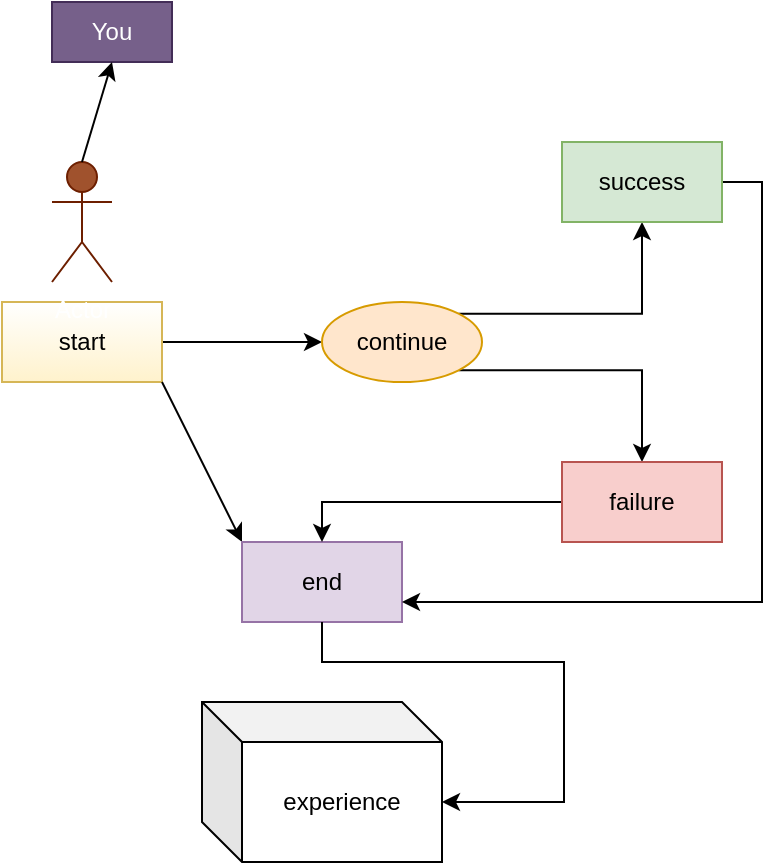 <mxfile version="24.7.12">
  <diagram name="Page-1" id="PkDRoGW1BW_z1SJljXOO">
    <mxGraphModel dx="1566" dy="622" grid="1" gridSize="10" guides="1" tooltips="1" connect="1" arrows="1" fold="1" page="1" pageScale="1" pageWidth="850" pageHeight="1100" math="0" shadow="0">
      <root>
        <mxCell id="0" />
        <mxCell id="1" parent="0" />
        <mxCell id="9JXMzdwp36f-KSLmsm1P-5" style="edgeStyle=orthogonalEdgeStyle;rounded=0;orthogonalLoop=1;jettySize=auto;html=1;exitX=1;exitY=0.5;exitDx=0;exitDy=0;" parent="1" source="9JXMzdwp36f-KSLmsm1P-1" target="9JXMzdwp36f-KSLmsm1P-4" edge="1">
          <mxGeometry relative="1" as="geometry" />
        </mxCell>
        <mxCell id="9JXMzdwp36f-KSLmsm1P-1" value="start" style="rounded=0;whiteSpace=wrap;html=1;fillColor=default;strokeColor=#d6b656;gradientColor=#FFF2CC;" parent="1" vertex="1">
          <mxGeometry x="40" y="360" width="80" height="40" as="geometry" />
        </mxCell>
        <mxCell id="9JXMzdwp36f-KSLmsm1P-2" value="" style="endArrow=classic;html=1;rounded=0;exitX=1;exitY=1;exitDx=0;exitDy=0;entryX=0;entryY=0;entryDx=0;entryDy=0;" parent="1" source="9JXMzdwp36f-KSLmsm1P-1" target="9JXMzdwp36f-KSLmsm1P-3" edge="1">
          <mxGeometry width="50" height="50" relative="1" as="geometry">
            <mxPoint x="130" y="380" as="sourcePoint" />
            <mxPoint x="160" y="380" as="targetPoint" />
          </mxGeometry>
        </mxCell>
        <mxCell id="9JXMzdwp36f-KSLmsm1P-3" value="end" style="rounded=0;whiteSpace=wrap;html=1;fillColor=#e1d5e7;strokeColor=#9673a6;" parent="1" vertex="1">
          <mxGeometry x="160" y="480" width="80" height="40" as="geometry" />
        </mxCell>
        <mxCell id="9JXMzdwp36f-KSLmsm1P-6" style="edgeStyle=orthogonalEdgeStyle;rounded=0;orthogonalLoop=1;jettySize=auto;html=1;exitX=1;exitY=0;exitDx=0;exitDy=0;entryX=0.5;entryY=1;entryDx=0;entryDy=0;" parent="1" source="9JXMzdwp36f-KSLmsm1P-4" target="9JXMzdwp36f-KSLmsm1P-11" edge="1">
          <mxGeometry relative="1" as="geometry">
            <mxPoint x="360" y="320" as="targetPoint" />
          </mxGeometry>
        </mxCell>
        <mxCell id="9JXMzdwp36f-KSLmsm1P-7" style="edgeStyle=orthogonalEdgeStyle;rounded=0;orthogonalLoop=1;jettySize=auto;html=1;exitX=1;exitY=1;exitDx=0;exitDy=0;entryX=0.5;entryY=0;entryDx=0;entryDy=0;" parent="1" source="9JXMzdwp36f-KSLmsm1P-4" target="9JXMzdwp36f-KSLmsm1P-9" edge="1">
          <mxGeometry relative="1" as="geometry">
            <mxPoint x="320" y="450" as="targetPoint" />
          </mxGeometry>
        </mxCell>
        <mxCell id="9JXMzdwp36f-KSLmsm1P-4" value="continue" style="ellipse;whiteSpace=wrap;html=1;fillColor=#ffe6cc;strokeColor=#d79b00;" parent="1" vertex="1">
          <mxGeometry x="200" y="360" width="80" height="40" as="geometry" />
        </mxCell>
        <mxCell id="1t0tGjAuAKPDPcjZD4vK-2" style="edgeStyle=orthogonalEdgeStyle;rounded=0;orthogonalLoop=1;jettySize=auto;html=1;exitX=0;exitY=0.5;exitDx=0;exitDy=0;entryX=0.5;entryY=0;entryDx=0;entryDy=0;" edge="1" parent="1" source="9JXMzdwp36f-KSLmsm1P-9" target="9JXMzdwp36f-KSLmsm1P-3">
          <mxGeometry relative="1" as="geometry" />
        </mxCell>
        <mxCell id="9JXMzdwp36f-KSLmsm1P-9" value="failure" style="whiteSpace=wrap;html=1;fillColor=#f8cecc;strokeColor=#b85450;" parent="1" vertex="1">
          <mxGeometry x="320" y="440" width="80" height="40" as="geometry" />
        </mxCell>
        <mxCell id="1t0tGjAuAKPDPcjZD4vK-1" style="edgeStyle=orthogonalEdgeStyle;rounded=0;orthogonalLoop=1;jettySize=auto;html=1;exitX=1;exitY=0.5;exitDx=0;exitDy=0;entryX=1;entryY=0.75;entryDx=0;entryDy=0;" edge="1" parent="1" source="9JXMzdwp36f-KSLmsm1P-11" target="9JXMzdwp36f-KSLmsm1P-3">
          <mxGeometry relative="1" as="geometry" />
        </mxCell>
        <mxCell id="9JXMzdwp36f-KSLmsm1P-11" value="success" style="whiteSpace=wrap;html=1;fillColor=#d5e8d4;strokeColor=#82b366;" parent="1" vertex="1">
          <mxGeometry x="320" y="280" width="80" height="40" as="geometry" />
        </mxCell>
        <mxCell id="9JXMzdwp36f-KSLmsm1P-14" value="Actor" style="shape=umlActor;verticalLabelPosition=bottom;verticalAlign=top;html=1;outlineConnect=0;fillColor=#a0522d;fontColor=#ffffff;strokeColor=#6D1F00;" parent="1" vertex="1">
          <mxGeometry x="65" y="290" width="30" height="60" as="geometry" />
        </mxCell>
        <mxCell id="9JXMzdwp36f-KSLmsm1P-15" value="You" style="text;html=1;align=center;verticalAlign=middle;whiteSpace=wrap;rounded=0;strokeColor=#432D57;fillColor=#76608a;fontColor=#ffffff;" parent="1" vertex="1">
          <mxGeometry x="65" y="210" width="60" height="30" as="geometry" />
        </mxCell>
        <mxCell id="9JXMzdwp36f-KSLmsm1P-17" value="" style="endArrow=classic;html=1;rounded=0;entryX=0.5;entryY=1;entryDx=0;entryDy=0;endFill=1;" parent="1" target="9JXMzdwp36f-KSLmsm1P-15" edge="1">
          <mxGeometry width="50" height="50" relative="1" as="geometry">
            <mxPoint x="80" y="290" as="sourcePoint" />
            <mxPoint x="130" y="240" as="targetPoint" />
          </mxGeometry>
        </mxCell>
        <mxCell id="1t0tGjAuAKPDPcjZD4vK-3" value="experience" style="shape=cube;whiteSpace=wrap;html=1;boundedLbl=1;backgroundOutline=1;darkOpacity=0.05;darkOpacity2=0.1;" vertex="1" parent="1">
          <mxGeometry x="140" y="560" width="120" height="80" as="geometry" />
        </mxCell>
        <mxCell id="1t0tGjAuAKPDPcjZD4vK-4" style="edgeStyle=orthogonalEdgeStyle;rounded=0;orthogonalLoop=1;jettySize=auto;html=1;exitX=0.5;exitY=1;exitDx=0;exitDy=0;entryX=0;entryY=0;entryDx=120;entryDy=50;entryPerimeter=0;" edge="1" parent="1" source="9JXMzdwp36f-KSLmsm1P-3" target="1t0tGjAuAKPDPcjZD4vK-3">
          <mxGeometry relative="1" as="geometry">
            <mxPoint x="320" y="620" as="targetPoint" />
            <Array as="points">
              <mxPoint x="200" y="540" />
              <mxPoint x="321" y="540" />
              <mxPoint x="321" y="610" />
            </Array>
          </mxGeometry>
        </mxCell>
      </root>
    </mxGraphModel>
  </diagram>
</mxfile>
